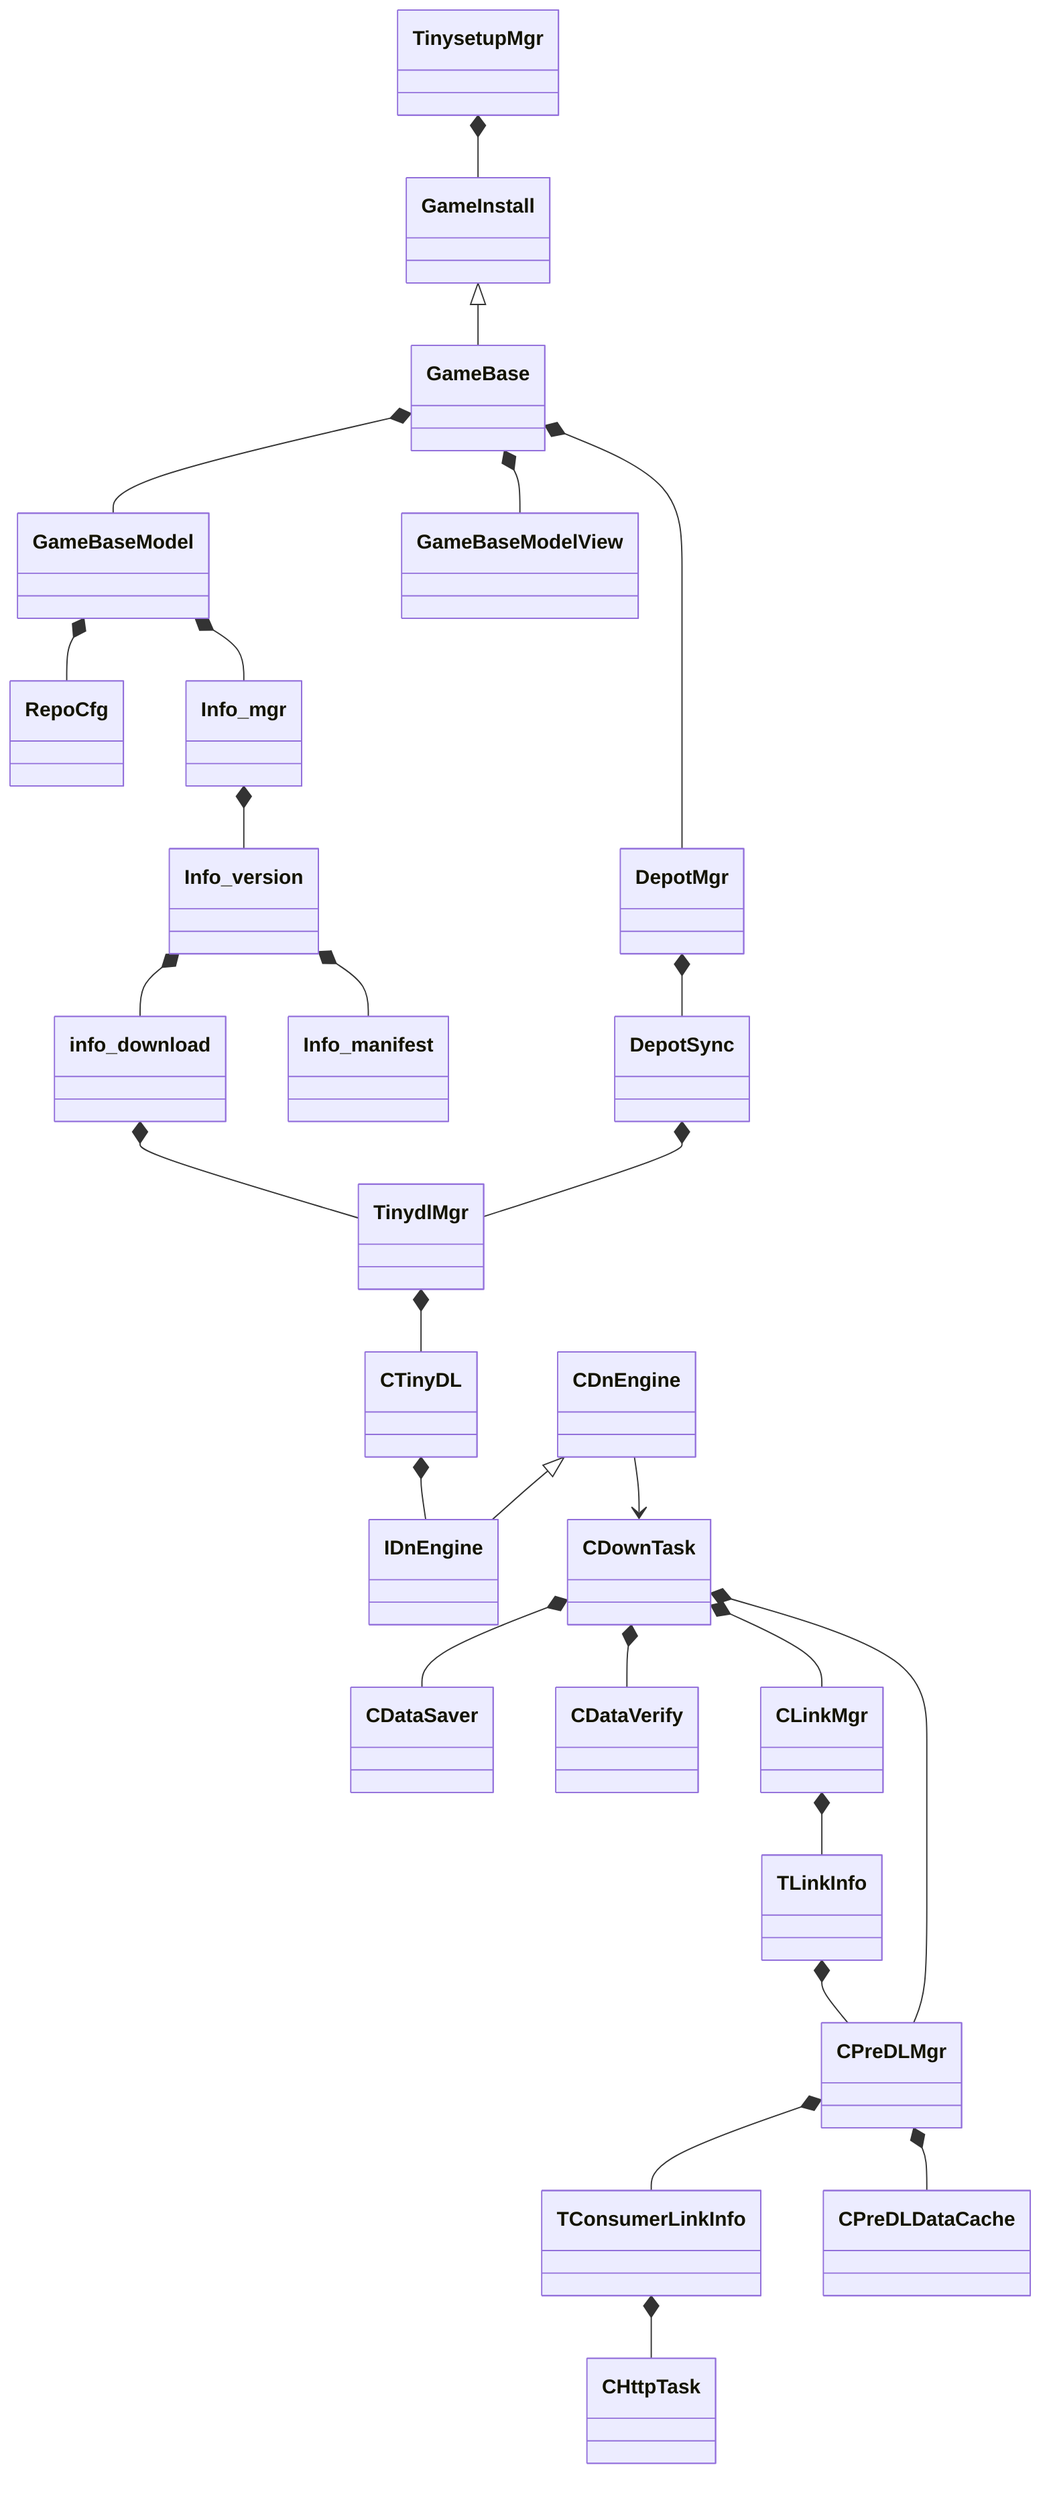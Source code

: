 classDiagram
    class TinysetupMgr
    class GameInstall
    class GameBase
    class GameBaseModel
    class GameBaseModelView
    class DepotMgr
    class DepotSync
    class TinydlMgr
    class RepoCfg
    class Info_mgr
    class Info_version
    class info_download
    class Info_manifest
    class CTinyDL
    class IDnEngine
    class CDnEngine
    class CDownTask
    class CDataSaver
    class CDataVerify
    class CLinkMgr
    class CPreDLMgr
    class TLinkInfo
    class TConsumerLinkInfo
    class CHttpTask
    class CPreDLDataCache
    
    TinysetupMgr *-- GameInstall
    GameInstall <|-- GameBase
    GameBase *-- GameBaseModel
    GameBase *-- GameBaseModelView
    GameBase *-- DepotMgr
    DepotMgr *-- DepotSync
    DepotSync *-- TinydlMgr
    GameBaseModel *-- RepoCfg
    GameBaseModel *-- Info_mgr
    Info_mgr *-- Info_version
    Info_version *-- info_download
    Info_version *-- Info_manifest
    info_download *-- TinydlMgr
    TinydlMgr *-- CTinyDL
    CTinyDL *-- IDnEngine
    CDnEngine <|-- IDnEngine
    CDnEngine --> CDownTask
    CDownTask *-- CDataSaver
    CDownTask *-- CDataVerify
    CDownTask *-- CLinkMgr
    CDownTask *-- CPreDLMgr
    CLinkMgr *-- TLinkInfo
    TLinkInfo *-- CPreDLMgr
    CPreDLMgr *-- TConsumerLinkInfo
    TConsumerLinkInfo *-- CHttpTask
    CPreDLMgr *-- CPreDLDataCache